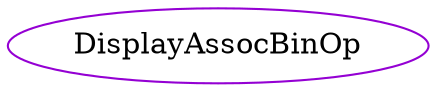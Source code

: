 digraph displayassocbinop{
DisplayAssocBinOp	[shape=oval, color=darkviolet, label="DisplayAssocBinOp"];
}
